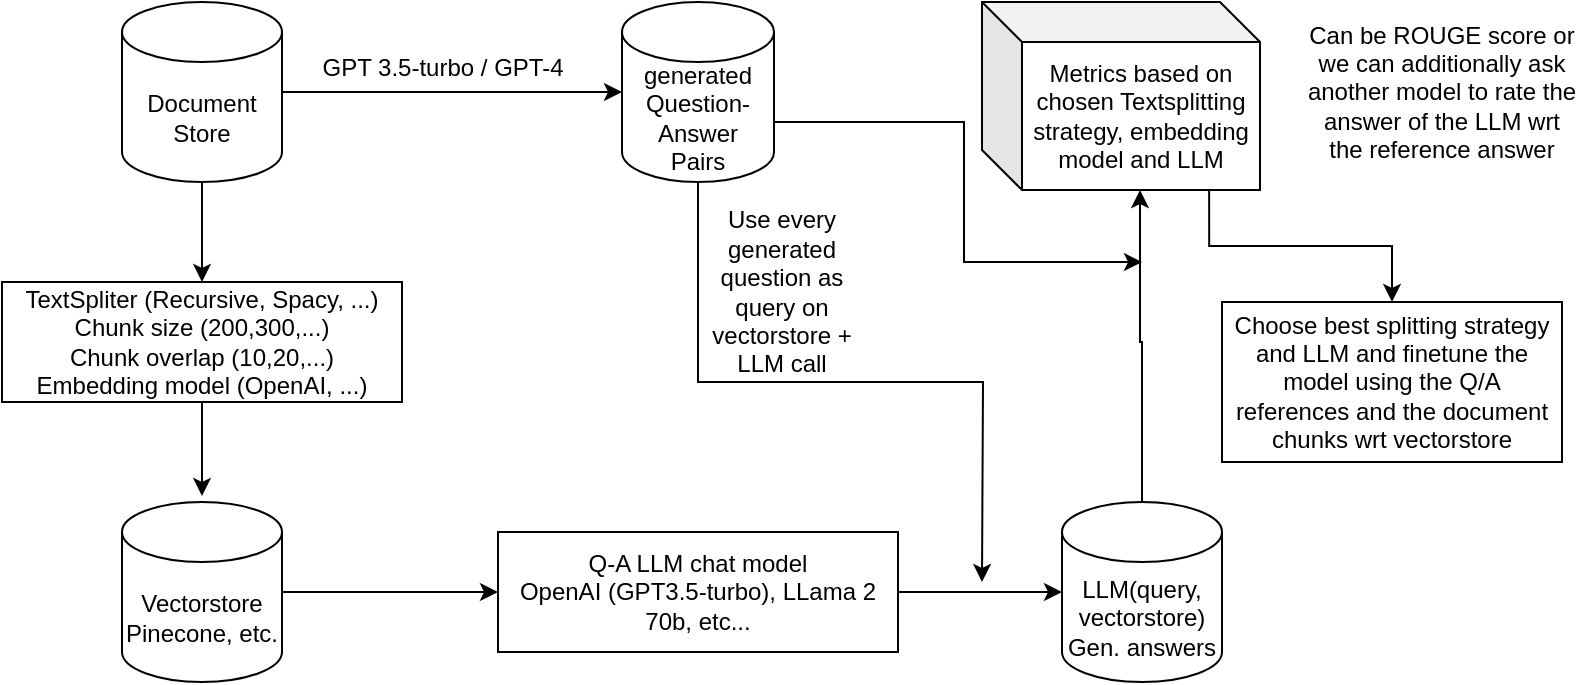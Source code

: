 <mxfile version="21.7.5" type="device">
  <diagram id="xCsVWlV-KQrjOmjG070d" name="Página-2">
    <mxGraphModel dx="1074" dy="585" grid="1" gridSize="10" guides="1" tooltips="1" connect="1" arrows="1" fold="1" page="1" pageScale="1" pageWidth="827" pageHeight="1169" math="0" shadow="0">
      <root>
        <mxCell id="0" />
        <mxCell id="1" parent="0" />
        <mxCell id="0TjI_xLk8EIAhLMLX3-r-5" value="" style="edgeStyle=orthogonalEdgeStyle;rounded=0;orthogonalLoop=1;jettySize=auto;html=1;entryX=0;entryY=0.5;entryDx=0;entryDy=0;entryPerimeter=0;" parent="1" source="0TjI_xLk8EIAhLMLX3-r-1" target="0TjI_xLk8EIAhLMLX3-r-2" edge="1">
          <mxGeometry relative="1" as="geometry">
            <mxPoint x="290" y="130" as="targetPoint" />
          </mxGeometry>
        </mxCell>
        <mxCell id="0TjI_xLk8EIAhLMLX3-r-15" style="edgeStyle=orthogonalEdgeStyle;rounded=0;orthogonalLoop=1;jettySize=auto;html=1;exitX=0.5;exitY=1;exitDx=0;exitDy=0;exitPerimeter=0;entryX=0.5;entryY=0;entryDx=0;entryDy=0;" parent="1" source="0TjI_xLk8EIAhLMLX3-r-1" target="0TjI_xLk8EIAhLMLX3-r-19" edge="1">
          <mxGeometry relative="1" as="geometry">
            <mxPoint x="120" y="200" as="targetPoint" />
          </mxGeometry>
        </mxCell>
        <mxCell id="0TjI_xLk8EIAhLMLX3-r-1" value="&lt;div&gt;Document&lt;/div&gt;&lt;div&gt;Store&lt;/div&gt;" style="shape=cylinder3;whiteSpace=wrap;html=1;boundedLbl=1;backgroundOutline=1;size=15;" parent="1" vertex="1">
          <mxGeometry x="80" y="70" width="80" height="90" as="geometry" />
        </mxCell>
        <mxCell id="0TjI_xLk8EIAhLMLX3-r-28" style="edgeStyle=orthogonalEdgeStyle;rounded=0;orthogonalLoop=1;jettySize=auto;html=1;exitX=0.5;exitY=1;exitDx=0;exitDy=0;exitPerimeter=0;" parent="1" source="0TjI_xLk8EIAhLMLX3-r-2" edge="1">
          <mxGeometry relative="1" as="geometry">
            <mxPoint x="510" y="360" as="targetPoint" />
          </mxGeometry>
        </mxCell>
        <mxCell id="lGNnSLvST0cikLown2EK-1" style="edgeStyle=orthogonalEdgeStyle;rounded=0;orthogonalLoop=1;jettySize=auto;html=1;exitX=1;exitY=0.5;exitDx=0;exitDy=0;exitPerimeter=0;" edge="1" parent="1" source="0TjI_xLk8EIAhLMLX3-r-2">
          <mxGeometry relative="1" as="geometry">
            <mxPoint x="590" y="200" as="targetPoint" />
            <Array as="points">
              <mxPoint x="406" y="130" />
              <mxPoint x="501" y="130" />
              <mxPoint x="501" y="200" />
            </Array>
          </mxGeometry>
        </mxCell>
        <mxCell id="0TjI_xLk8EIAhLMLX3-r-2" value="&lt;div&gt;generated&lt;/div&gt;&lt;div&gt;Question-&lt;/div&gt;&lt;div&gt;Answer&lt;/div&gt;&lt;div&gt;Pairs&lt;/div&gt;" style="shape=cylinder3;whiteSpace=wrap;html=1;boundedLbl=1;backgroundOutline=1;size=15;" parent="1" vertex="1">
          <mxGeometry x="330" y="70" width="76" height="90" as="geometry" />
        </mxCell>
        <mxCell id="0TjI_xLk8EIAhLMLX3-r-6" value="&lt;div&gt;GPT 3.5-turbo / GPT-4&lt;/div&gt;" style="text;html=1;align=center;verticalAlign=middle;resizable=0;points=[];autosize=1;strokeColor=none;fillColor=none;" parent="1" vertex="1">
          <mxGeometry x="170" y="88" width="140" height="30" as="geometry" />
        </mxCell>
        <mxCell id="0TjI_xLk8EIAhLMLX3-r-25" style="edgeStyle=orthogonalEdgeStyle;rounded=0;orthogonalLoop=1;jettySize=auto;html=1;exitX=1;exitY=0.5;exitDx=0;exitDy=0;exitPerimeter=0;entryX=0;entryY=0.5;entryDx=0;entryDy=0;" parent="1" source="0TjI_xLk8EIAhLMLX3-r-8" target="0TjI_xLk8EIAhLMLX3-r-24" edge="1">
          <mxGeometry relative="1" as="geometry" />
        </mxCell>
        <mxCell id="0TjI_xLk8EIAhLMLX3-r-8" value="&lt;div&gt;Vectorstore&lt;/div&gt;&lt;div&gt;Pinecone, etc.&lt;/div&gt;" style="shape=cylinder3;whiteSpace=wrap;html=1;boundedLbl=1;backgroundOutline=1;size=15;" parent="1" vertex="1">
          <mxGeometry x="80" y="320" width="80" height="90" as="geometry" />
        </mxCell>
        <mxCell id="0TjI_xLk8EIAhLMLX3-r-18" style="edgeStyle=orthogonalEdgeStyle;rounded=0;orthogonalLoop=1;jettySize=auto;html=1;" parent="1" edge="1">
          <mxGeometry relative="1" as="geometry">
            <mxPoint x="120" y="317" as="targetPoint" />
            <mxPoint x="120" y="267" as="sourcePoint" />
          </mxGeometry>
        </mxCell>
        <mxCell id="0TjI_xLk8EIAhLMLX3-r-19" value="&lt;div&gt;TextSpliter (Recursive, Spacy, ...)&lt;br&gt;&lt;/div&gt;&lt;div&gt;Chunk size (200,300,...)&lt;br&gt;&lt;/div&gt;&lt;div&gt;Chunk overlap (10,20,...)&lt;br&gt;&lt;/div&gt;&lt;div&gt;Embedding model (OpenAI, ...)&lt;br&gt;&lt;/div&gt;" style="rounded=0;whiteSpace=wrap;html=1;" parent="1" vertex="1">
          <mxGeometry x="20" y="210" width="200" height="60" as="geometry" />
        </mxCell>
        <mxCell id="0TjI_xLk8EIAhLMLX3-r-53" style="edgeStyle=orthogonalEdgeStyle;rounded=0;orthogonalLoop=1;jettySize=auto;html=1;exitX=0.5;exitY=0;exitDx=0;exitDy=0;exitPerimeter=0;" parent="1" source="0TjI_xLk8EIAhLMLX3-r-23" target="0TjI_xLk8EIAhLMLX3-r-52" edge="1">
          <mxGeometry relative="1" as="geometry">
            <Array as="points">
              <mxPoint x="590" y="240" />
              <mxPoint x="589" y="240" />
            </Array>
          </mxGeometry>
        </mxCell>
        <mxCell id="0TjI_xLk8EIAhLMLX3-r-23" value="&lt;div&gt;LLM(query, vectorstore)&lt;/div&gt;&lt;div&gt;Gen. answers&lt;br&gt;&lt;/div&gt;" style="shape=cylinder3;whiteSpace=wrap;html=1;boundedLbl=1;backgroundOutline=1;size=15;" parent="1" vertex="1">
          <mxGeometry x="550" y="320" width="80" height="90" as="geometry" />
        </mxCell>
        <mxCell id="0TjI_xLk8EIAhLMLX3-r-27" style="edgeStyle=orthogonalEdgeStyle;rounded=0;orthogonalLoop=1;jettySize=auto;html=1;exitX=1;exitY=0.5;exitDx=0;exitDy=0;entryX=0;entryY=0.5;entryDx=0;entryDy=0;entryPerimeter=0;" parent="1" source="0TjI_xLk8EIAhLMLX3-r-24" target="0TjI_xLk8EIAhLMLX3-r-23" edge="1">
          <mxGeometry relative="1" as="geometry">
            <mxPoint x="540" y="365.333" as="targetPoint" />
          </mxGeometry>
        </mxCell>
        <mxCell id="0TjI_xLk8EIAhLMLX3-r-24" value="&lt;div&gt;Q-A LLM chat model&lt;/div&gt;&lt;div&gt;OpenAI (GPT3.5-turbo), LLama 2 70b, etc...&lt;/div&gt;" style="rounded=0;whiteSpace=wrap;html=1;" parent="1" vertex="1">
          <mxGeometry x="268" y="335" width="200" height="60" as="geometry" />
        </mxCell>
        <mxCell id="0TjI_xLk8EIAhLMLX3-r-29" value="&lt;div&gt;Use every generated question as query on vectorstore + LLM call&lt;/div&gt;" style="text;html=1;strokeColor=none;fillColor=none;align=center;verticalAlign=middle;whiteSpace=wrap;rounded=0;" parent="1" vertex="1">
          <mxGeometry x="370" y="200" width="80" height="30" as="geometry" />
        </mxCell>
        <mxCell id="0TjI_xLk8EIAhLMLX3-r-57" style="edgeStyle=orthogonalEdgeStyle;rounded=0;orthogonalLoop=1;jettySize=auto;html=1;exitX=0.817;exitY=0.998;exitDx=0;exitDy=0;exitPerimeter=0;entryX=0.5;entryY=0;entryDx=0;entryDy=0;" parent="1" source="0TjI_xLk8EIAhLMLX3-r-52" target="0TjI_xLk8EIAhLMLX3-r-59" edge="1">
          <mxGeometry relative="1" as="geometry">
            <mxPoint x="700" y="220" as="targetPoint" />
          </mxGeometry>
        </mxCell>
        <mxCell id="0TjI_xLk8EIAhLMLX3-r-52" value="Metrics based on chosen Textsplitting strategy, embedding model and LLM" style="shape=cube;whiteSpace=wrap;html=1;boundedLbl=1;backgroundOutline=1;darkOpacity=0.05;darkOpacity2=0.1;" parent="1" vertex="1">
          <mxGeometry x="510" y="70" width="139" height="94" as="geometry" />
        </mxCell>
        <mxCell id="0TjI_xLk8EIAhLMLX3-r-56" value="Can be ROUGE score or we can additionally ask another model to rate the answer of the LLM wrt the reference answer" style="text;html=1;strokeColor=none;fillColor=none;align=center;verticalAlign=middle;whiteSpace=wrap;rounded=0;" parent="1" vertex="1">
          <mxGeometry x="670" y="100" width="140" height="30" as="geometry" />
        </mxCell>
        <mxCell id="0TjI_xLk8EIAhLMLX3-r-59" value="Choose best splitting strategy and LLM and finetune the model using the Q/A references and the document chunks wrt vectorstore" style="rounded=0;whiteSpace=wrap;html=1;" parent="1" vertex="1">
          <mxGeometry x="630" y="220" width="170" height="80" as="geometry" />
        </mxCell>
        <mxCell id="0TjI_xLk8EIAhLMLX3-r-60" style="edgeStyle=orthogonalEdgeStyle;rounded=0;orthogonalLoop=1;jettySize=auto;html=1;exitX=0.5;exitY=1;exitDx=0;exitDy=0;" parent="1" source="0TjI_xLk8EIAhLMLX3-r-59" target="0TjI_xLk8EIAhLMLX3-r-59" edge="1">
          <mxGeometry relative="1" as="geometry" />
        </mxCell>
      </root>
    </mxGraphModel>
  </diagram>
</mxfile>
